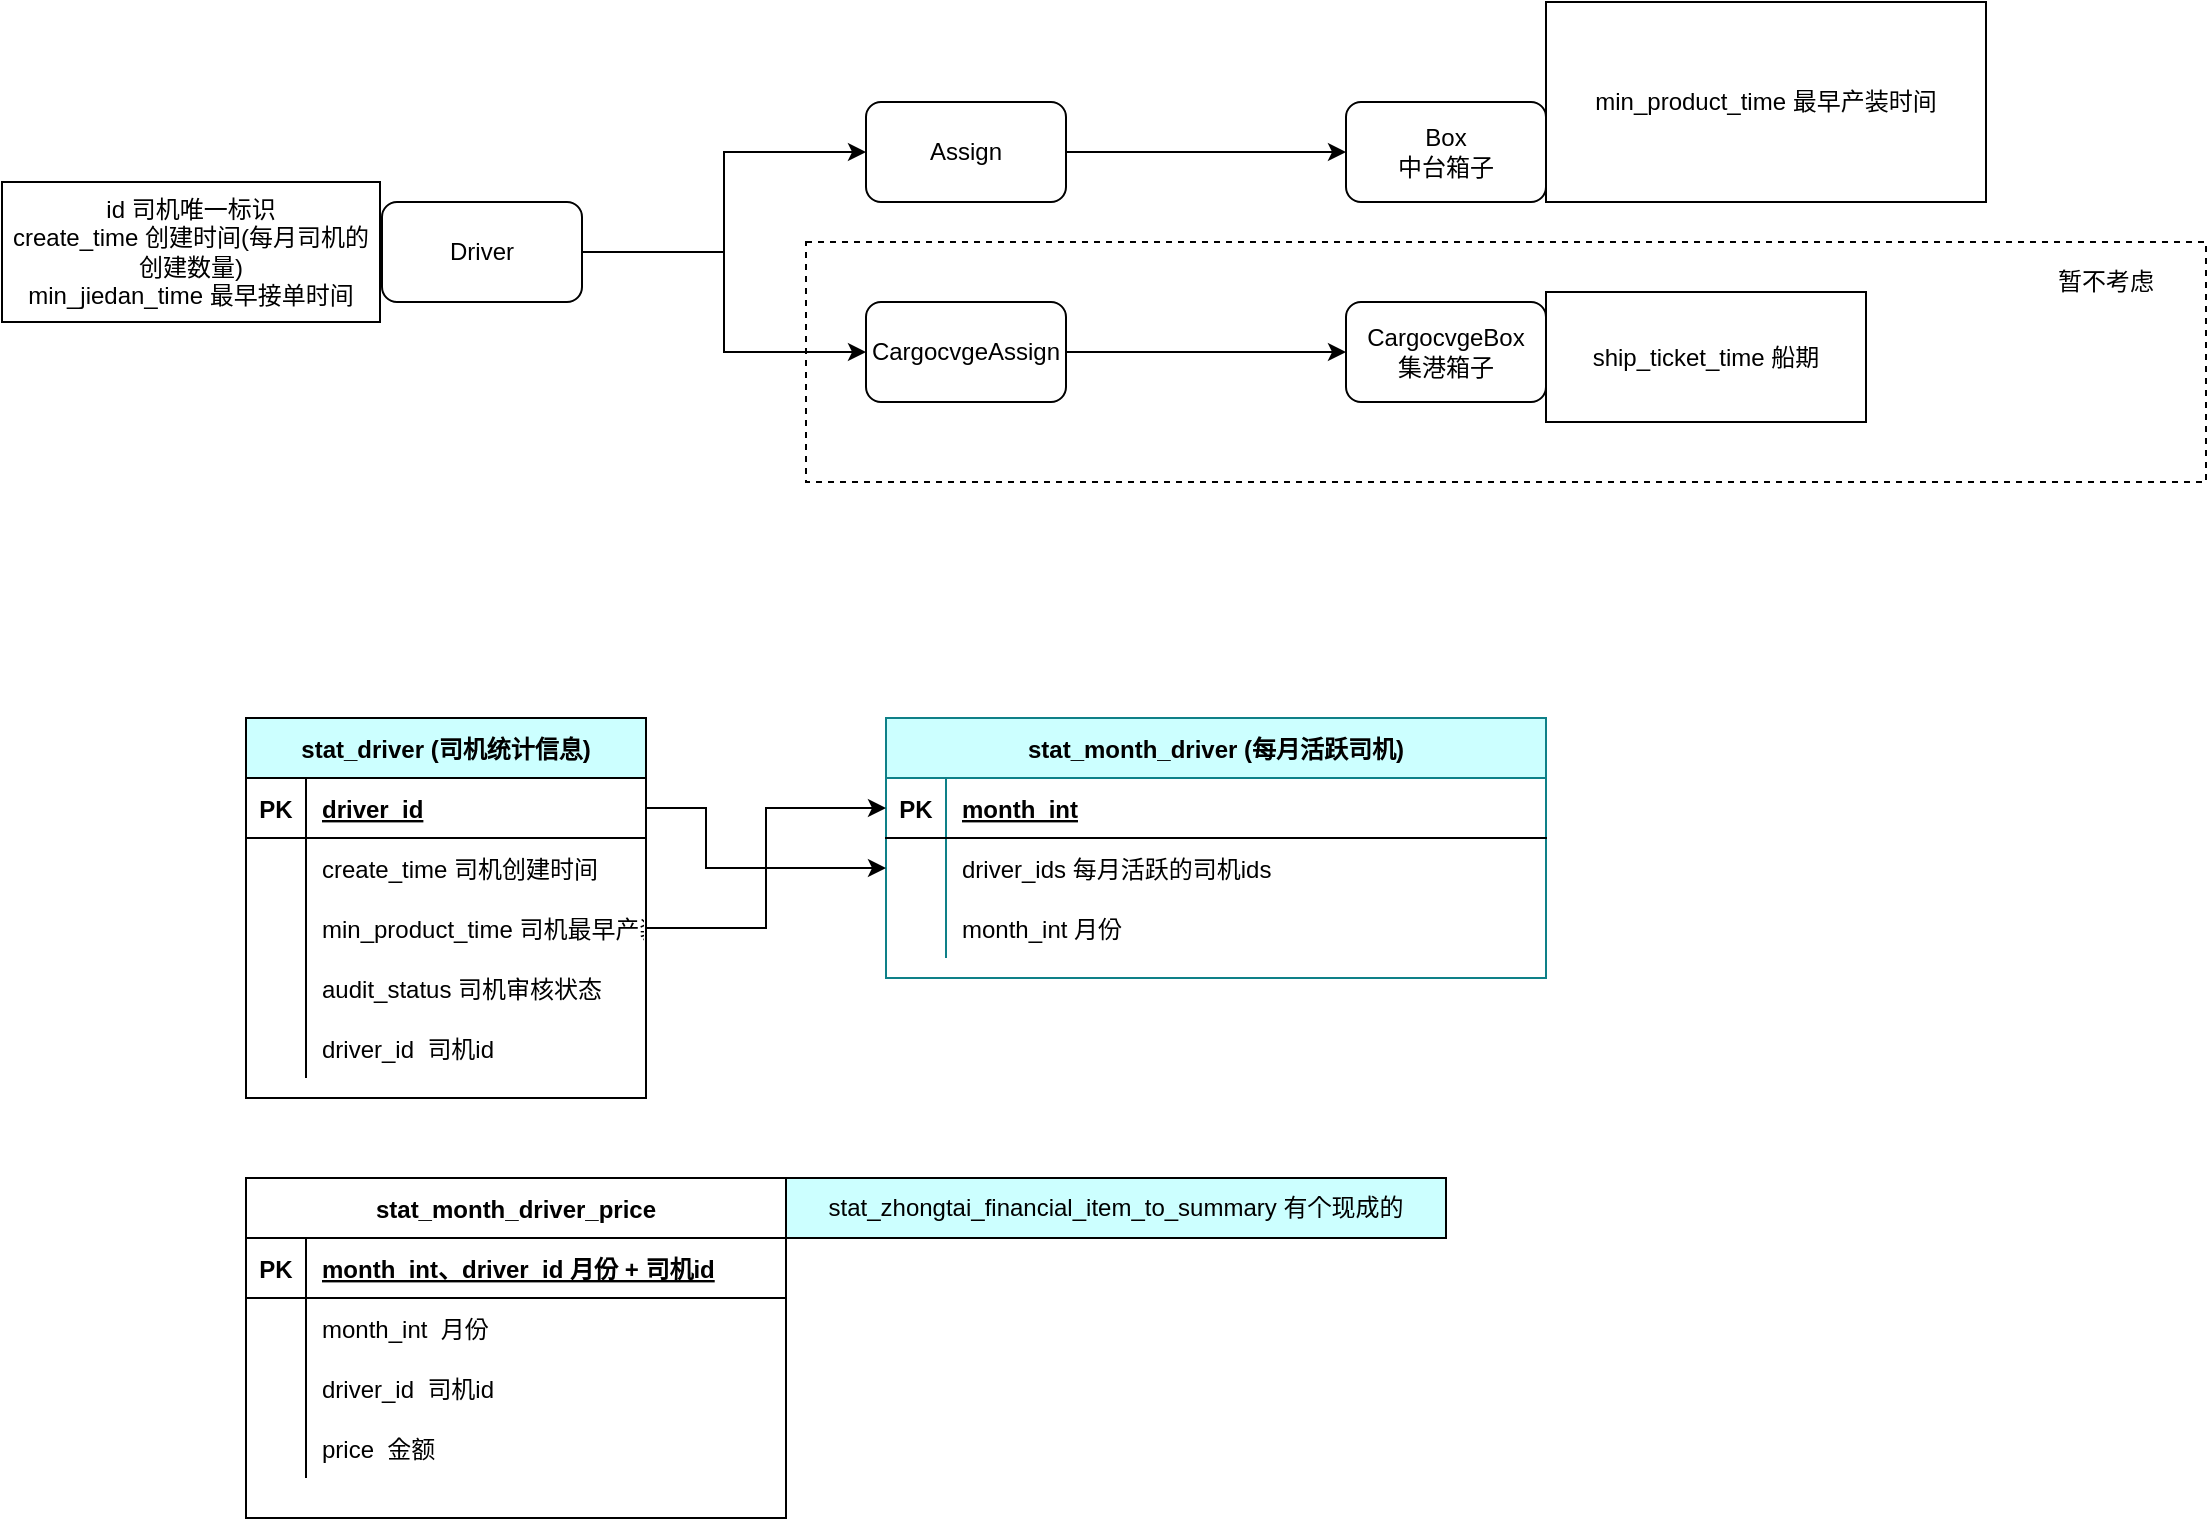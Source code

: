 <mxfile version="14.6.6" type="github">
  <diagram id="LqfB9y1q7tUIyyMH-9oH" name="第 1 页">
    <mxGraphModel dx="1437" dy="1028" grid="1" gridSize="10" guides="1" tooltips="1" connect="1" arrows="1" fold="1" page="1" pageScale="1" pageWidth="827" pageHeight="1169" math="0" shadow="0">
      <root>
        <mxCell id="0" />
        <mxCell id="1" parent="0" />
        <mxCell id="3om4H7ewQT04mksPTmhT-65" value="" style="rounded=0;whiteSpace=wrap;html=1;fillColor=none;dashed=1;" vertex="1" parent="1">
          <mxGeometry x="410" y="330" width="700" height="120" as="geometry" />
        </mxCell>
        <mxCell id="3om4H7ewQT04mksPTmhT-6" style="edgeStyle=orthogonalEdgeStyle;rounded=0;orthogonalLoop=1;jettySize=auto;html=1;exitX=1;exitY=0.5;exitDx=0;exitDy=0;" edge="1" parent="1" source="3om4H7ewQT04mksPTmhT-1" target="3om4H7ewQT04mksPTmhT-3">
          <mxGeometry relative="1" as="geometry" />
        </mxCell>
        <mxCell id="3om4H7ewQT04mksPTmhT-7" style="edgeStyle=orthogonalEdgeStyle;rounded=0;orthogonalLoop=1;jettySize=auto;html=1;exitX=1;exitY=0.5;exitDx=0;exitDy=0;entryX=0;entryY=0.5;entryDx=0;entryDy=0;" edge="1" parent="1" source="3om4H7ewQT04mksPTmhT-1" target="3om4H7ewQT04mksPTmhT-4">
          <mxGeometry relative="1" as="geometry" />
        </mxCell>
        <mxCell id="3om4H7ewQT04mksPTmhT-1" value="Driver" style="rounded=1;whiteSpace=wrap;html=1;" vertex="1" parent="1">
          <mxGeometry x="198" y="310" width="100" height="50" as="geometry" />
        </mxCell>
        <mxCell id="3om4H7ewQT04mksPTmhT-2" value="Box&lt;br&gt;中台箱子" style="rounded=1;whiteSpace=wrap;html=1;" vertex="1" parent="1">
          <mxGeometry x="680" y="260" width="100" height="50" as="geometry" />
        </mxCell>
        <mxCell id="3om4H7ewQT04mksPTmhT-8" style="edgeStyle=orthogonalEdgeStyle;rounded=0;orthogonalLoop=1;jettySize=auto;html=1;exitX=1;exitY=0.5;exitDx=0;exitDy=0;entryX=0;entryY=0.5;entryDx=0;entryDy=0;" edge="1" parent="1" source="3om4H7ewQT04mksPTmhT-3" target="3om4H7ewQT04mksPTmhT-2">
          <mxGeometry relative="1" as="geometry" />
        </mxCell>
        <mxCell id="3om4H7ewQT04mksPTmhT-3" value="Assign" style="rounded=1;whiteSpace=wrap;html=1;" vertex="1" parent="1">
          <mxGeometry x="440" y="260" width="100" height="50" as="geometry" />
        </mxCell>
        <mxCell id="3om4H7ewQT04mksPTmhT-9" style="edgeStyle=orthogonalEdgeStyle;rounded=0;orthogonalLoop=1;jettySize=auto;html=1;exitX=1;exitY=0.5;exitDx=0;exitDy=0;entryX=0;entryY=0.5;entryDx=0;entryDy=0;" edge="1" parent="1" source="3om4H7ewQT04mksPTmhT-4" target="3om4H7ewQT04mksPTmhT-5">
          <mxGeometry relative="1" as="geometry" />
        </mxCell>
        <mxCell id="3om4H7ewQT04mksPTmhT-4" value="CargocvgeAssign" style="rounded=1;whiteSpace=wrap;html=1;" vertex="1" parent="1">
          <mxGeometry x="440" y="360" width="100" height="50" as="geometry" />
        </mxCell>
        <mxCell id="3om4H7ewQT04mksPTmhT-5" value="CargocvgeBox&lt;br&gt;集港箱子" style="rounded=1;whiteSpace=wrap;html=1;" vertex="1" parent="1">
          <mxGeometry x="680" y="360" width="100" height="50" as="geometry" />
        </mxCell>
        <mxCell id="3om4H7ewQT04mksPTmhT-10" value="id 司机唯一标识&lt;br&gt;create_time 创建时间(每月司机的创建数量)&lt;br&gt;min_jiedan_time 最早接单时间" style="rounded=0;whiteSpace=wrap;html=1;" vertex="1" parent="1">
          <mxGeometry x="8" y="300" width="189" height="70" as="geometry" />
        </mxCell>
        <mxCell id="3om4H7ewQT04mksPTmhT-11" value="min_product_time 最早产装时间" style="rounded=0;whiteSpace=wrap;html=1;" vertex="1" parent="1">
          <mxGeometry x="780" y="210" width="220" height="100" as="geometry" />
        </mxCell>
        <mxCell id="3om4H7ewQT04mksPTmhT-12" value="ship_ticket_time 船期" style="rounded=0;whiteSpace=wrap;html=1;" vertex="1" parent="1">
          <mxGeometry x="780" y="355" width="160" height="65" as="geometry" />
        </mxCell>
        <mxCell id="3om4H7ewQT04mksPTmhT-13" value="stat_driver (司机统计信息)" style="shape=table;startSize=30;container=1;collapsible=1;childLayout=tableLayout;fixedRows=1;rowLines=0;fontStyle=1;align=center;resizeLast=1;fillColor=#CCFFFF;" vertex="1" parent="1">
          <mxGeometry x="130" y="568" width="200" height="190" as="geometry" />
        </mxCell>
        <mxCell id="3om4H7ewQT04mksPTmhT-14" value="" style="shape=partialRectangle;collapsible=0;dropTarget=0;pointerEvents=0;fillColor=none;top=0;left=0;bottom=1;right=0;points=[[0,0.5],[1,0.5]];portConstraint=eastwest;" vertex="1" parent="3om4H7ewQT04mksPTmhT-13">
          <mxGeometry y="30" width="200" height="30" as="geometry" />
        </mxCell>
        <mxCell id="3om4H7ewQT04mksPTmhT-15" value="PK" style="shape=partialRectangle;connectable=0;fillColor=none;top=0;left=0;bottom=0;right=0;fontStyle=1;overflow=hidden;" vertex="1" parent="3om4H7ewQT04mksPTmhT-14">
          <mxGeometry width="30" height="30" as="geometry" />
        </mxCell>
        <mxCell id="3om4H7ewQT04mksPTmhT-16" value="driver_id" style="shape=partialRectangle;connectable=0;fillColor=none;top=0;left=0;bottom=0;right=0;align=left;spacingLeft=6;fontStyle=5;overflow=hidden;" vertex="1" parent="3om4H7ewQT04mksPTmhT-14">
          <mxGeometry x="30" width="170" height="30" as="geometry" />
        </mxCell>
        <mxCell id="3om4H7ewQT04mksPTmhT-17" value="" style="shape=partialRectangle;collapsible=0;dropTarget=0;pointerEvents=0;fillColor=none;top=0;left=0;bottom=0;right=0;points=[[0,0.5],[1,0.5]];portConstraint=eastwest;" vertex="1" parent="3om4H7ewQT04mksPTmhT-13">
          <mxGeometry y="60" width="200" height="30" as="geometry" />
        </mxCell>
        <mxCell id="3om4H7ewQT04mksPTmhT-18" value="" style="shape=partialRectangle;connectable=0;fillColor=none;top=0;left=0;bottom=0;right=0;editable=1;overflow=hidden;" vertex="1" parent="3om4H7ewQT04mksPTmhT-17">
          <mxGeometry width="30" height="30" as="geometry" />
        </mxCell>
        <mxCell id="3om4H7ewQT04mksPTmhT-19" value="create_time 司机创建时间" style="shape=partialRectangle;connectable=0;fillColor=none;top=0;left=0;bottom=0;right=0;align=left;spacingLeft=6;overflow=hidden;" vertex="1" parent="3om4H7ewQT04mksPTmhT-17">
          <mxGeometry x="30" width="170" height="30" as="geometry" />
        </mxCell>
        <mxCell id="3om4H7ewQT04mksPTmhT-20" value="" style="shape=partialRectangle;collapsible=0;dropTarget=0;pointerEvents=0;fillColor=none;top=0;left=0;bottom=0;right=0;points=[[0,0.5],[1,0.5]];portConstraint=eastwest;" vertex="1" parent="3om4H7ewQT04mksPTmhT-13">
          <mxGeometry y="90" width="200" height="30" as="geometry" />
        </mxCell>
        <mxCell id="3om4H7ewQT04mksPTmhT-21" value="" style="shape=partialRectangle;connectable=0;fillColor=none;top=0;left=0;bottom=0;right=0;editable=1;overflow=hidden;" vertex="1" parent="3om4H7ewQT04mksPTmhT-20">
          <mxGeometry width="30" height="30" as="geometry" />
        </mxCell>
        <mxCell id="3om4H7ewQT04mksPTmhT-22" value="min_product_time 司机最早产装时间" style="shape=partialRectangle;connectable=0;fillColor=none;top=0;left=0;bottom=0;right=0;align=left;spacingLeft=6;overflow=hidden;" vertex="1" parent="3om4H7ewQT04mksPTmhT-20">
          <mxGeometry x="30" width="170" height="30" as="geometry" />
        </mxCell>
        <mxCell id="3om4H7ewQT04mksPTmhT-23" value="" style="shape=partialRectangle;collapsible=0;dropTarget=0;pointerEvents=0;fillColor=none;top=0;left=0;bottom=0;right=0;points=[[0,0.5],[1,0.5]];portConstraint=eastwest;" vertex="1" parent="3om4H7ewQT04mksPTmhT-13">
          <mxGeometry y="120" width="200" height="30" as="geometry" />
        </mxCell>
        <mxCell id="3om4H7ewQT04mksPTmhT-24" value="" style="shape=partialRectangle;connectable=0;fillColor=none;top=0;left=0;bottom=0;right=0;editable=1;overflow=hidden;" vertex="1" parent="3om4H7ewQT04mksPTmhT-23">
          <mxGeometry width="30" height="30" as="geometry" />
        </mxCell>
        <mxCell id="3om4H7ewQT04mksPTmhT-25" value="audit_status 司机审核状态" style="shape=partialRectangle;connectable=0;fillColor=none;top=0;left=0;bottom=0;right=0;align=left;spacingLeft=6;overflow=hidden;" vertex="1" parent="3om4H7ewQT04mksPTmhT-23">
          <mxGeometry x="30" width="170" height="30" as="geometry" />
        </mxCell>
        <mxCell id="3om4H7ewQT04mksPTmhT-58" style="shape=partialRectangle;collapsible=0;dropTarget=0;pointerEvents=0;fillColor=none;top=0;left=0;bottom=0;right=0;points=[[0,0.5],[1,0.5]];portConstraint=eastwest;" vertex="1" parent="3om4H7ewQT04mksPTmhT-13">
          <mxGeometry y="150" width="200" height="30" as="geometry" />
        </mxCell>
        <mxCell id="3om4H7ewQT04mksPTmhT-59" style="shape=partialRectangle;connectable=0;fillColor=none;top=0;left=0;bottom=0;right=0;editable=1;overflow=hidden;" vertex="1" parent="3om4H7ewQT04mksPTmhT-58">
          <mxGeometry width="30" height="30" as="geometry" />
        </mxCell>
        <mxCell id="3om4H7ewQT04mksPTmhT-60" value="driver_id  司机id" style="shape=partialRectangle;connectable=0;fillColor=none;top=0;left=0;bottom=0;right=0;align=left;spacingLeft=6;overflow=hidden;" vertex="1" parent="3om4H7ewQT04mksPTmhT-58">
          <mxGeometry x="30" width="170" height="30" as="geometry" />
        </mxCell>
        <mxCell id="3om4H7ewQT04mksPTmhT-27" value="stat_month_driver (每月活跃司机)" style="shape=table;startSize=30;container=1;collapsible=1;childLayout=tableLayout;fixedRows=1;rowLines=0;fontStyle=1;align=center;resizeLast=1;strokeColor=#0e8088;fillColor=#CCFFFF;" vertex="1" parent="1">
          <mxGeometry x="450" y="568" width="330" height="130" as="geometry" />
        </mxCell>
        <mxCell id="3om4H7ewQT04mksPTmhT-28" value="" style="shape=partialRectangle;collapsible=0;dropTarget=0;pointerEvents=0;fillColor=none;top=0;left=0;bottom=1;right=0;points=[[0,0.5],[1,0.5]];portConstraint=eastwest;" vertex="1" parent="3om4H7ewQT04mksPTmhT-27">
          <mxGeometry y="30" width="330" height="30" as="geometry" />
        </mxCell>
        <mxCell id="3om4H7ewQT04mksPTmhT-29" value="PK" style="shape=partialRectangle;connectable=0;fillColor=none;top=0;left=0;bottom=0;right=0;fontStyle=1;overflow=hidden;" vertex="1" parent="3om4H7ewQT04mksPTmhT-28">
          <mxGeometry width="30" height="30" as="geometry" />
        </mxCell>
        <mxCell id="3om4H7ewQT04mksPTmhT-30" value="month_int" style="shape=partialRectangle;connectable=0;fillColor=none;top=0;left=0;bottom=0;right=0;align=left;spacingLeft=6;fontStyle=5;overflow=hidden;" vertex="1" parent="3om4H7ewQT04mksPTmhT-28">
          <mxGeometry x="30" width="300" height="30" as="geometry" />
        </mxCell>
        <mxCell id="3om4H7ewQT04mksPTmhT-31" value="" style="shape=partialRectangle;collapsible=0;dropTarget=0;pointerEvents=0;fillColor=none;top=0;left=0;bottom=0;right=0;points=[[0,0.5],[1,0.5]];portConstraint=eastwest;" vertex="1" parent="3om4H7ewQT04mksPTmhT-27">
          <mxGeometry y="60" width="330" height="30" as="geometry" />
        </mxCell>
        <mxCell id="3om4H7ewQT04mksPTmhT-32" value="" style="shape=partialRectangle;connectable=0;fillColor=none;top=0;left=0;bottom=0;right=0;editable=1;overflow=hidden;" vertex="1" parent="3om4H7ewQT04mksPTmhT-31">
          <mxGeometry width="30" height="30" as="geometry" />
        </mxCell>
        <mxCell id="3om4H7ewQT04mksPTmhT-33" value="driver_ids 每月活跃的司机ids" style="shape=partialRectangle;connectable=0;fillColor=none;top=0;left=0;bottom=0;right=0;align=left;spacingLeft=6;overflow=hidden;" vertex="1" parent="3om4H7ewQT04mksPTmhT-31">
          <mxGeometry x="30" width="300" height="30" as="geometry" />
        </mxCell>
        <mxCell id="3om4H7ewQT04mksPTmhT-55" style="shape=partialRectangle;collapsible=0;dropTarget=0;pointerEvents=0;fillColor=none;top=0;left=0;bottom=0;right=0;points=[[0,0.5],[1,0.5]];portConstraint=eastwest;" vertex="1" parent="3om4H7ewQT04mksPTmhT-27">
          <mxGeometry y="90" width="330" height="30" as="geometry" />
        </mxCell>
        <mxCell id="3om4H7ewQT04mksPTmhT-56" style="shape=partialRectangle;connectable=0;fillColor=none;top=0;left=0;bottom=0;right=0;editable=1;overflow=hidden;" vertex="1" parent="3om4H7ewQT04mksPTmhT-55">
          <mxGeometry width="30" height="30" as="geometry" />
        </mxCell>
        <mxCell id="3om4H7ewQT04mksPTmhT-57" value="month_int 月份" style="shape=partialRectangle;connectable=0;fillColor=none;top=0;left=0;bottom=0;right=0;align=left;spacingLeft=6;overflow=hidden;" vertex="1" parent="3om4H7ewQT04mksPTmhT-55">
          <mxGeometry x="30" width="300" height="30" as="geometry" />
        </mxCell>
        <mxCell id="3om4H7ewQT04mksPTmhT-40" style="edgeStyle=orthogonalEdgeStyle;rounded=0;orthogonalLoop=1;jettySize=auto;html=1;exitX=1;exitY=0.5;exitDx=0;exitDy=0;entryX=0;entryY=0.5;entryDx=0;entryDy=0;" edge="1" parent="1" source="3om4H7ewQT04mksPTmhT-20" target="3om4H7ewQT04mksPTmhT-28">
          <mxGeometry relative="1" as="geometry" />
        </mxCell>
        <mxCell id="3om4H7ewQT04mksPTmhT-41" style="edgeStyle=orthogonalEdgeStyle;rounded=0;orthogonalLoop=1;jettySize=auto;html=1;exitX=1;exitY=0.5;exitDx=0;exitDy=0;entryX=0;entryY=0.5;entryDx=0;entryDy=0;" edge="1" parent="1" source="3om4H7ewQT04mksPTmhT-14" target="3om4H7ewQT04mksPTmhT-31">
          <mxGeometry relative="1" as="geometry">
            <Array as="points">
              <mxPoint x="360" y="613" />
              <mxPoint x="360" y="643" />
            </Array>
          </mxGeometry>
        </mxCell>
        <mxCell id="3om4H7ewQT04mksPTmhT-42" value="stat_month_driver_price" style="shape=table;startSize=30;container=1;collapsible=1;childLayout=tableLayout;fixedRows=1;rowLines=0;fontStyle=1;align=center;resizeLast=1;" vertex="1" parent="1">
          <mxGeometry x="130" y="798" width="270" height="170" as="geometry" />
        </mxCell>
        <mxCell id="3om4H7ewQT04mksPTmhT-43" value="" style="shape=partialRectangle;collapsible=0;dropTarget=0;pointerEvents=0;fillColor=none;top=0;left=0;bottom=1;right=0;points=[[0,0.5],[1,0.5]];portConstraint=eastwest;" vertex="1" parent="3om4H7ewQT04mksPTmhT-42">
          <mxGeometry y="30" width="270" height="30" as="geometry" />
        </mxCell>
        <mxCell id="3om4H7ewQT04mksPTmhT-44" value="PK" style="shape=partialRectangle;connectable=0;fillColor=none;top=0;left=0;bottom=0;right=0;fontStyle=1;overflow=hidden;" vertex="1" parent="3om4H7ewQT04mksPTmhT-43">
          <mxGeometry width="30" height="30" as="geometry" />
        </mxCell>
        <mxCell id="3om4H7ewQT04mksPTmhT-45" value="month_int、driver_id 月份 + 司机id" style="shape=partialRectangle;connectable=0;fillColor=none;top=0;left=0;bottom=0;right=0;align=left;spacingLeft=6;fontStyle=5;overflow=hidden;" vertex="1" parent="3om4H7ewQT04mksPTmhT-43">
          <mxGeometry x="30" width="240" height="30" as="geometry" />
        </mxCell>
        <mxCell id="3om4H7ewQT04mksPTmhT-46" value="" style="shape=partialRectangle;collapsible=0;dropTarget=0;pointerEvents=0;fillColor=none;top=0;left=0;bottom=0;right=0;points=[[0,0.5],[1,0.5]];portConstraint=eastwest;" vertex="1" parent="3om4H7ewQT04mksPTmhT-42">
          <mxGeometry y="60" width="270" height="30" as="geometry" />
        </mxCell>
        <mxCell id="3om4H7ewQT04mksPTmhT-47" value="" style="shape=partialRectangle;connectable=0;fillColor=none;top=0;left=0;bottom=0;right=0;editable=1;overflow=hidden;" vertex="1" parent="3om4H7ewQT04mksPTmhT-46">
          <mxGeometry width="30" height="30" as="geometry" />
        </mxCell>
        <mxCell id="3om4H7ewQT04mksPTmhT-48" value="month_int  月份" style="shape=partialRectangle;connectable=0;fillColor=none;top=0;left=0;bottom=0;right=0;align=left;spacingLeft=6;overflow=hidden;" vertex="1" parent="3om4H7ewQT04mksPTmhT-46">
          <mxGeometry x="30" width="240" height="30" as="geometry" />
        </mxCell>
        <mxCell id="3om4H7ewQT04mksPTmhT-49" value="" style="shape=partialRectangle;collapsible=0;dropTarget=0;pointerEvents=0;fillColor=none;top=0;left=0;bottom=0;right=0;points=[[0,0.5],[1,0.5]];portConstraint=eastwest;" vertex="1" parent="3om4H7ewQT04mksPTmhT-42">
          <mxGeometry y="90" width="270" height="30" as="geometry" />
        </mxCell>
        <mxCell id="3om4H7ewQT04mksPTmhT-50" value="" style="shape=partialRectangle;connectable=0;fillColor=none;top=0;left=0;bottom=0;right=0;editable=1;overflow=hidden;" vertex="1" parent="3om4H7ewQT04mksPTmhT-49">
          <mxGeometry width="30" height="30" as="geometry" />
        </mxCell>
        <mxCell id="3om4H7ewQT04mksPTmhT-51" value="driver_id  司机id" style="shape=partialRectangle;connectable=0;fillColor=none;top=0;left=0;bottom=0;right=0;align=left;spacingLeft=6;overflow=hidden;" vertex="1" parent="3om4H7ewQT04mksPTmhT-49">
          <mxGeometry x="30" width="240" height="30" as="geometry" />
        </mxCell>
        <mxCell id="3om4H7ewQT04mksPTmhT-52" value="" style="shape=partialRectangle;collapsible=0;dropTarget=0;pointerEvents=0;fillColor=none;top=0;left=0;bottom=0;right=0;points=[[0,0.5],[1,0.5]];portConstraint=eastwest;" vertex="1" parent="3om4H7ewQT04mksPTmhT-42">
          <mxGeometry y="120" width="270" height="30" as="geometry" />
        </mxCell>
        <mxCell id="3om4H7ewQT04mksPTmhT-53" value="" style="shape=partialRectangle;connectable=0;fillColor=none;top=0;left=0;bottom=0;right=0;editable=1;overflow=hidden;" vertex="1" parent="3om4H7ewQT04mksPTmhT-52">
          <mxGeometry width="30" height="30" as="geometry" />
        </mxCell>
        <mxCell id="3om4H7ewQT04mksPTmhT-54" value="price  金额" style="shape=partialRectangle;connectable=0;fillColor=none;top=0;left=0;bottom=0;right=0;align=left;spacingLeft=6;overflow=hidden;" vertex="1" parent="3om4H7ewQT04mksPTmhT-52">
          <mxGeometry x="30" width="240" height="30" as="geometry" />
        </mxCell>
        <mxCell id="3om4H7ewQT04mksPTmhT-64" value="stat_zhongtai_financial_item_to_summary 有个现成的" style="rounded=0;whiteSpace=wrap;html=1;fillColor=#CCFFFF;" vertex="1" parent="1">
          <mxGeometry x="400" y="798" width="330" height="30" as="geometry" />
        </mxCell>
        <mxCell id="3om4H7ewQT04mksPTmhT-66" value="暂不考虑" style="text;html=1;strokeColor=none;fillColor=none;align=center;verticalAlign=middle;whiteSpace=wrap;rounded=0;dashed=1;" vertex="1" parent="1">
          <mxGeometry x="1020" y="345" width="80" height="10" as="geometry" />
        </mxCell>
      </root>
    </mxGraphModel>
  </diagram>
</mxfile>
